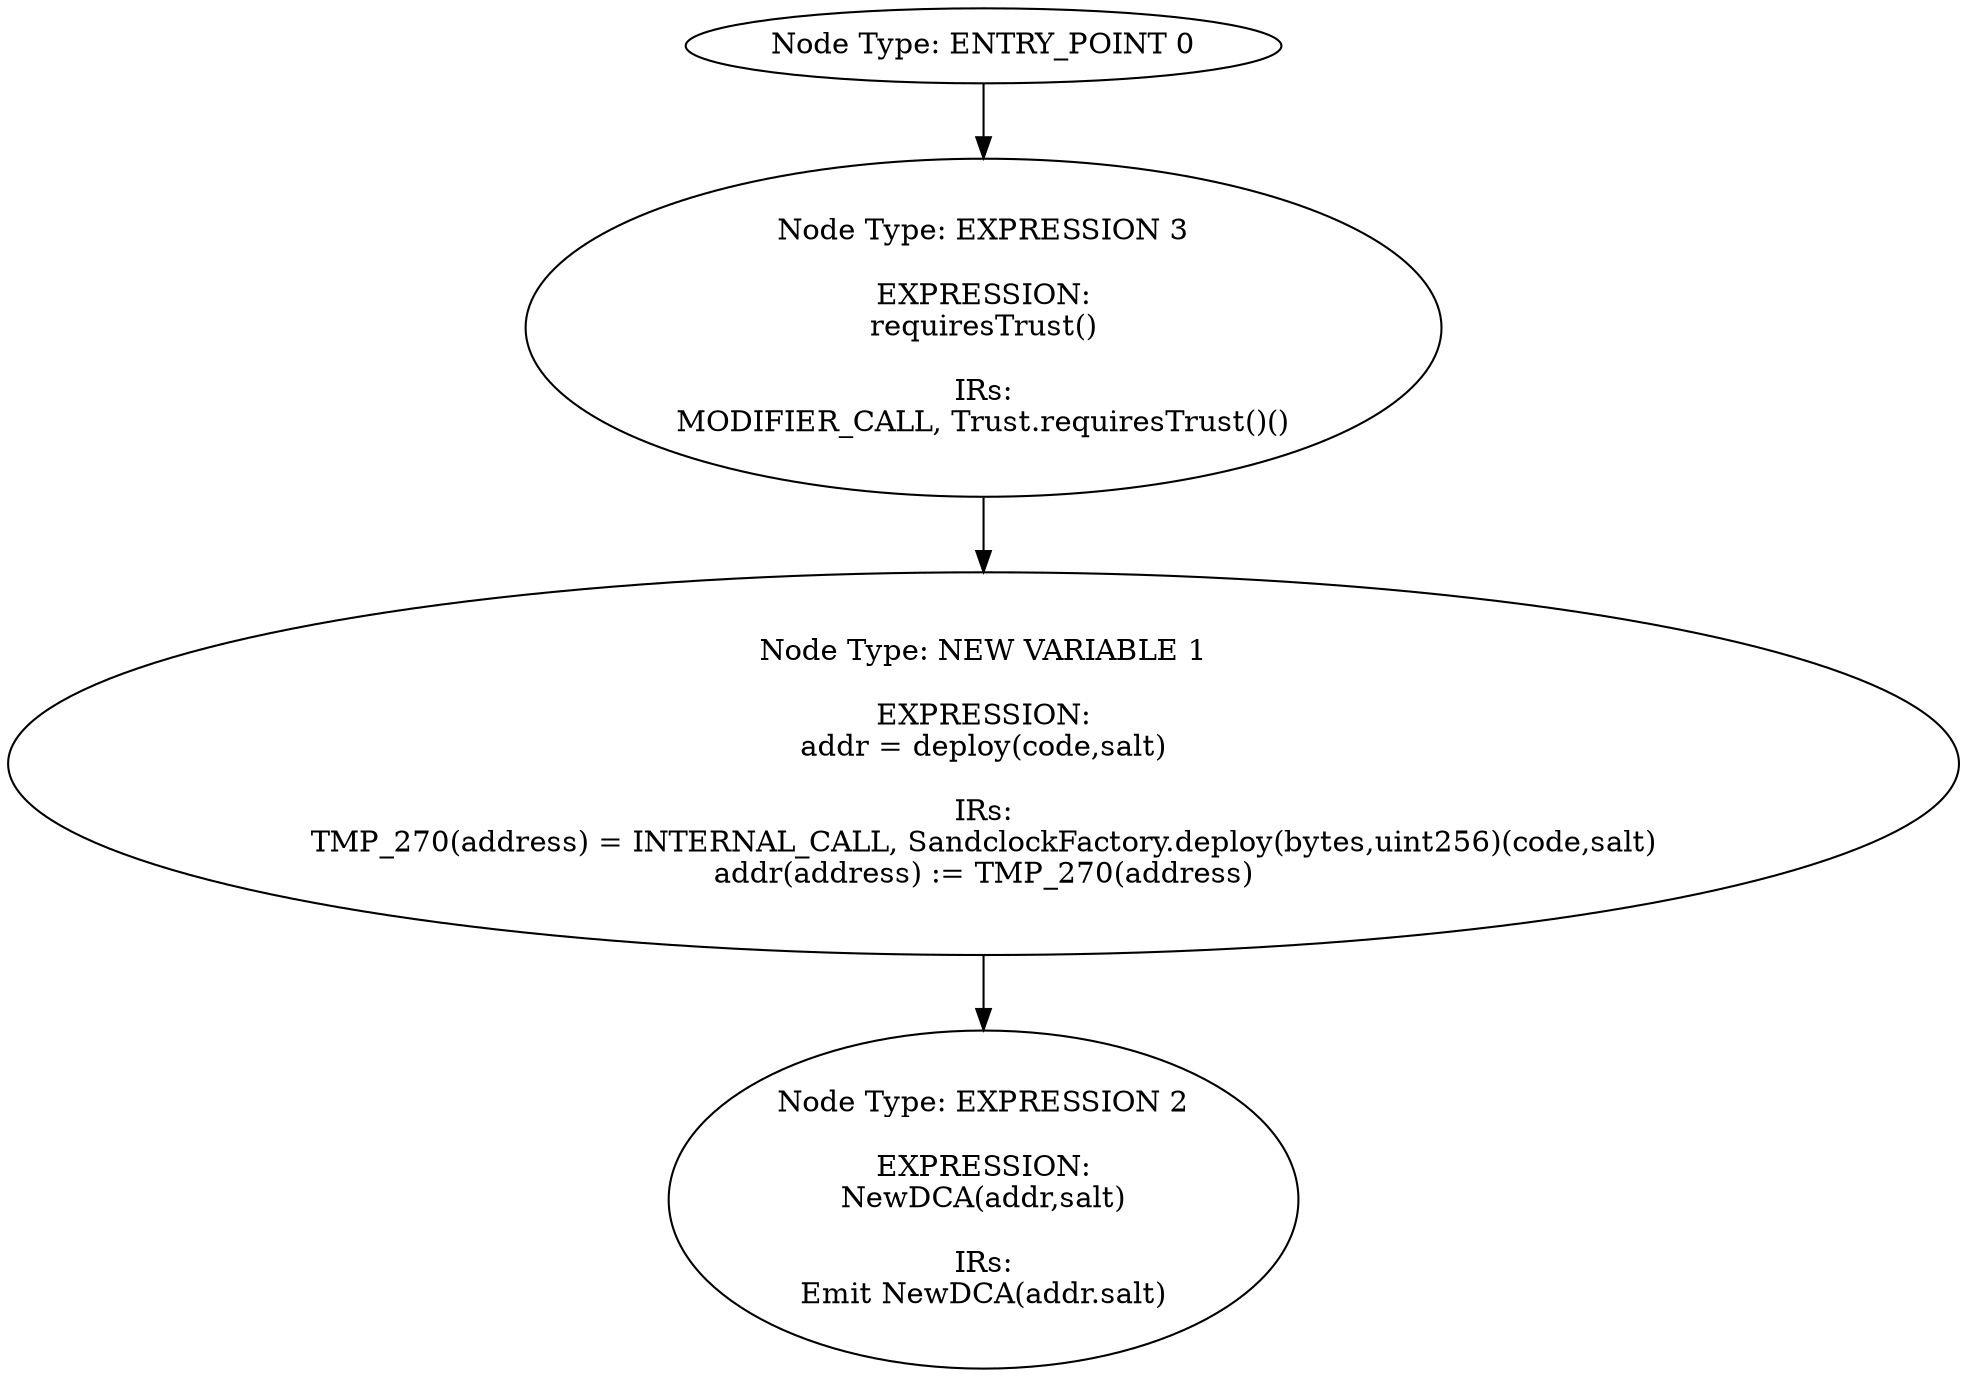 digraph{
0[label="Node Type: ENTRY_POINT 0
"];
0->3;
1[label="Node Type: NEW VARIABLE 1

EXPRESSION:
addr = deploy(code,salt)

IRs:
TMP_270(address) = INTERNAL_CALL, SandclockFactory.deploy(bytes,uint256)(code,salt)
addr(address) := TMP_270(address)"];
1->2;
2[label="Node Type: EXPRESSION 2

EXPRESSION:
NewDCA(addr,salt)

IRs:
Emit NewDCA(addr.salt)"];
3[label="Node Type: EXPRESSION 3

EXPRESSION:
requiresTrust()

IRs:
MODIFIER_CALL, Trust.requiresTrust()()"];
3->1;
}
